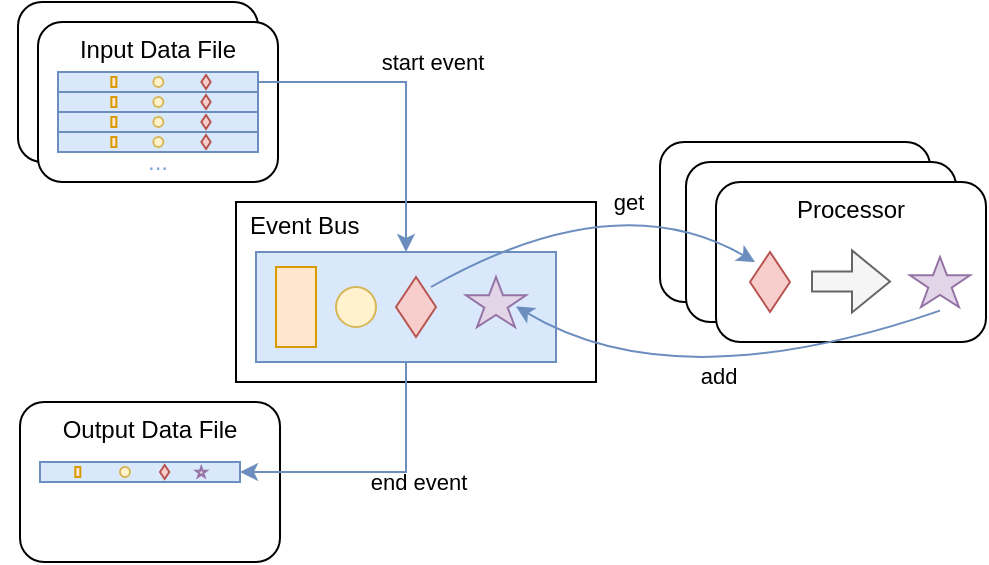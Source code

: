 <mxfile version="22.0.3" type="device">
  <diagram id="C5RBs43oDa-KdzZeNtuy" name="Page-1">
    <mxGraphModel dx="637" dy="477" grid="1" gridSize="10" guides="1" tooltips="1" connect="1" arrows="1" fold="1" page="1" pageScale="1" pageWidth="500" pageHeight="310" math="0" shadow="0">
      <root>
        <mxCell id="WIyWlLk6GJQsqaUBKTNV-0" />
        <mxCell id="WIyWlLk6GJQsqaUBKTNV-1" parent="WIyWlLk6GJQsqaUBKTNV-0" />
        <mxCell id="FHToxOj2eUstRdDKpTd--16" value="" style="group" parent="WIyWlLk6GJQsqaUBKTNV-1" vertex="1" connectable="0">
          <mxGeometry x="11" y="20" width="130" height="90" as="geometry" />
        </mxCell>
        <mxCell id="FHToxOj2eUstRdDKpTd--10" value="" style="rounded=1;whiteSpace=wrap;html=1;fontSize=12;glass=0;strokeWidth=1;shadow=0;horizontal=1;verticalAlign=top;" parent="FHToxOj2eUstRdDKpTd--16" vertex="1">
          <mxGeometry width="120" height="80" as="geometry" />
        </mxCell>
        <mxCell id="FHToxOj2eUstRdDKpTd--11" value="" style="rounded=0;whiteSpace=wrap;html=1;fillColor=#dae8fc;strokeColor=#6c8ebf;" parent="FHToxOj2eUstRdDKpTd--16" vertex="1">
          <mxGeometry x="10" y="25" width="100" height="10" as="geometry" />
        </mxCell>
        <mxCell id="FHToxOj2eUstRdDKpTd--12" value="" style="rounded=0;whiteSpace=wrap;html=1;fillColor=#dae8fc;strokeColor=#6c8ebf;" parent="FHToxOj2eUstRdDKpTd--16" vertex="1">
          <mxGeometry x="10" y="35" width="100" height="10" as="geometry" />
        </mxCell>
        <mxCell id="FHToxOj2eUstRdDKpTd--13" value="" style="rounded=0;whiteSpace=wrap;html=1;fillColor=#dae8fc;strokeColor=#6c8ebf;" parent="FHToxOj2eUstRdDKpTd--16" vertex="1">
          <mxGeometry x="10" y="45" width="100" height="10" as="geometry" />
        </mxCell>
        <mxCell id="FHToxOj2eUstRdDKpTd--14" value="" style="rounded=0;whiteSpace=wrap;html=1;fillColor=#dae8fc;strokeColor=#6c8ebf;" parent="FHToxOj2eUstRdDKpTd--16" vertex="1">
          <mxGeometry x="10" y="55" width="100" height="10" as="geometry" />
        </mxCell>
        <mxCell id="FHToxOj2eUstRdDKpTd--15" value="..." style="text;html=1;strokeColor=none;fillColor=none;align=center;verticalAlign=middle;whiteSpace=wrap;rounded=0;fillStyle=hatch;fontColor=#7EA6E0;" parent="FHToxOj2eUstRdDKpTd--16" vertex="1">
          <mxGeometry x="30" y="50" width="60" height="30" as="geometry" />
        </mxCell>
        <mxCell id="FHToxOj2eUstRdDKpTd--17" value="" style="group" parent="FHToxOj2eUstRdDKpTd--16" vertex="1" connectable="0">
          <mxGeometry x="10" y="10" width="120" height="80" as="geometry" />
        </mxCell>
        <mxCell id="FHToxOj2eUstRdDKpTd--18" value="&lt;div&gt;Input Data File&lt;/div&gt;" style="rounded=1;whiteSpace=wrap;html=1;fontSize=12;glass=0;strokeWidth=1;shadow=0;horizontal=1;verticalAlign=top;" parent="FHToxOj2eUstRdDKpTd--17" vertex="1">
          <mxGeometry width="120" height="80" as="geometry" />
        </mxCell>
        <mxCell id="FHToxOj2eUstRdDKpTd--23" value="..." style="text;html=1;strokeColor=none;fillColor=none;align=center;verticalAlign=middle;whiteSpace=wrap;rounded=0;fillStyle=hatch;fontColor=#7EA6E0;" parent="FHToxOj2eUstRdDKpTd--17" vertex="1">
          <mxGeometry x="30" y="55" width="60" height="30" as="geometry" />
        </mxCell>
        <mxCell id="FHToxOj2eUstRdDKpTd--65" value="" style="group" parent="FHToxOj2eUstRdDKpTd--17" vertex="1" connectable="0">
          <mxGeometry x="10" y="55" width="100" height="10" as="geometry" />
        </mxCell>
        <mxCell id="FHToxOj2eUstRdDKpTd--22" value="" style="rounded=0;whiteSpace=wrap;html=1;fillColor=#dae8fc;strokeColor=#6c8ebf;" parent="FHToxOj2eUstRdDKpTd--65" vertex="1">
          <mxGeometry width="100" height="10" as="geometry" />
        </mxCell>
        <mxCell id="FHToxOj2eUstRdDKpTd--60" value="" style="ellipse;whiteSpace=wrap;html=1;aspect=fixed;fillColor=#fff2cc;strokeColor=#d6b656;" parent="FHToxOj2eUstRdDKpTd--65" vertex="1">
          <mxGeometry x="47.67" y="2.5" width="5" height="5" as="geometry" />
        </mxCell>
        <mxCell id="FHToxOj2eUstRdDKpTd--63" value="" style="rhombus;whiteSpace=wrap;html=1;fillColor=#f8cecc;strokeColor=#b85450;aspect=fixed;" parent="FHToxOj2eUstRdDKpTd--65" vertex="1">
          <mxGeometry x="71.67" y="1.5" width="4.66" height="7" as="geometry" />
        </mxCell>
        <mxCell id="FHToxOj2eUstRdDKpTd--64" value="" style="rounded=0;whiteSpace=wrap;html=1;fillColor=#ffe6cc;strokeColor=#d79b00;" parent="FHToxOj2eUstRdDKpTd--65" vertex="1">
          <mxGeometry x="26.67" y="2.5" width="2.5" height="5" as="geometry" />
        </mxCell>
        <mxCell id="FHToxOj2eUstRdDKpTd--66" value="" style="group" parent="FHToxOj2eUstRdDKpTd--17" vertex="1" connectable="0">
          <mxGeometry x="10" y="45" width="100" height="10" as="geometry" />
        </mxCell>
        <mxCell id="FHToxOj2eUstRdDKpTd--67" value="" style="rounded=0;whiteSpace=wrap;html=1;fillColor=#dae8fc;strokeColor=#6c8ebf;" parent="FHToxOj2eUstRdDKpTd--66" vertex="1">
          <mxGeometry width="100" height="10" as="geometry" />
        </mxCell>
        <mxCell id="FHToxOj2eUstRdDKpTd--68" value="" style="ellipse;whiteSpace=wrap;html=1;aspect=fixed;fillColor=#fff2cc;strokeColor=#d6b656;" parent="FHToxOj2eUstRdDKpTd--66" vertex="1">
          <mxGeometry x="47.67" y="2.5" width="5" height="5" as="geometry" />
        </mxCell>
        <mxCell id="FHToxOj2eUstRdDKpTd--69" value="" style="rhombus;whiteSpace=wrap;html=1;fillColor=#f8cecc;strokeColor=#b85450;aspect=fixed;" parent="FHToxOj2eUstRdDKpTd--66" vertex="1">
          <mxGeometry x="71.67" y="1.5" width="4.66" height="7" as="geometry" />
        </mxCell>
        <mxCell id="FHToxOj2eUstRdDKpTd--70" value="" style="rounded=0;whiteSpace=wrap;html=1;fillColor=#ffe6cc;strokeColor=#d79b00;" parent="FHToxOj2eUstRdDKpTd--66" vertex="1">
          <mxGeometry x="26.67" y="2.5" width="2.5" height="5" as="geometry" />
        </mxCell>
        <mxCell id="FHToxOj2eUstRdDKpTd--71" value="" style="group" parent="FHToxOj2eUstRdDKpTd--17" vertex="1" connectable="0">
          <mxGeometry x="10" y="35" width="100" height="10" as="geometry" />
        </mxCell>
        <mxCell id="FHToxOj2eUstRdDKpTd--72" value="" style="rounded=0;whiteSpace=wrap;html=1;fillColor=#dae8fc;strokeColor=#6c8ebf;" parent="FHToxOj2eUstRdDKpTd--71" vertex="1">
          <mxGeometry width="100" height="10" as="geometry" />
        </mxCell>
        <mxCell id="FHToxOj2eUstRdDKpTd--73" value="" style="ellipse;whiteSpace=wrap;html=1;aspect=fixed;fillColor=#fff2cc;strokeColor=#d6b656;" parent="FHToxOj2eUstRdDKpTd--71" vertex="1">
          <mxGeometry x="47.67" y="2.5" width="5" height="5" as="geometry" />
        </mxCell>
        <mxCell id="FHToxOj2eUstRdDKpTd--74" value="" style="rhombus;whiteSpace=wrap;html=1;fillColor=#f8cecc;strokeColor=#b85450;aspect=fixed;" parent="FHToxOj2eUstRdDKpTd--71" vertex="1">
          <mxGeometry x="71.67" y="1.5" width="4.66" height="7" as="geometry" />
        </mxCell>
        <mxCell id="FHToxOj2eUstRdDKpTd--75" value="" style="rounded=0;whiteSpace=wrap;html=1;fillColor=#ffe6cc;strokeColor=#d79b00;" parent="FHToxOj2eUstRdDKpTd--71" vertex="1">
          <mxGeometry x="26.67" y="2.5" width="2.5" height="5" as="geometry" />
        </mxCell>
        <mxCell id="FHToxOj2eUstRdDKpTd--76" value="" style="group" parent="FHToxOj2eUstRdDKpTd--17" vertex="1" connectable="0">
          <mxGeometry x="10" y="25" width="100" height="10" as="geometry" />
        </mxCell>
        <mxCell id="FHToxOj2eUstRdDKpTd--77" value="" style="rounded=0;whiteSpace=wrap;html=1;fillColor=#dae8fc;strokeColor=#6c8ebf;" parent="FHToxOj2eUstRdDKpTd--76" vertex="1">
          <mxGeometry width="100" height="10" as="geometry" />
        </mxCell>
        <mxCell id="FHToxOj2eUstRdDKpTd--78" value="" style="ellipse;whiteSpace=wrap;html=1;aspect=fixed;fillColor=#fff2cc;strokeColor=#d6b656;" parent="FHToxOj2eUstRdDKpTd--76" vertex="1">
          <mxGeometry x="47.67" y="2.5" width="5" height="5" as="geometry" />
        </mxCell>
        <mxCell id="FHToxOj2eUstRdDKpTd--79" value="" style="rhombus;whiteSpace=wrap;html=1;fillColor=#f8cecc;strokeColor=#b85450;aspect=fixed;" parent="FHToxOj2eUstRdDKpTd--76" vertex="1">
          <mxGeometry x="71.67" y="1.5" width="4.66" height="7" as="geometry" />
        </mxCell>
        <mxCell id="FHToxOj2eUstRdDKpTd--80" value="" style="rounded=0;whiteSpace=wrap;html=1;fillColor=#ffe6cc;strokeColor=#d79b00;" parent="FHToxOj2eUstRdDKpTd--76" vertex="1">
          <mxGeometry x="26.67" y="2.5" width="2.5" height="5" as="geometry" />
        </mxCell>
        <mxCell id="FHToxOj2eUstRdDKpTd--24" value="" style="group" parent="WIyWlLk6GJQsqaUBKTNV-1" vertex="1" connectable="0">
          <mxGeometry x="2" y="210" width="140" height="90" as="geometry" />
        </mxCell>
        <mxCell id="FHToxOj2eUstRdDKpTd--26" value="" style="rounded=0;whiteSpace=wrap;html=1;fillColor=#dae8fc;strokeColor=#6c8ebf;" parent="FHToxOj2eUstRdDKpTd--24" vertex="1">
          <mxGeometry x="10" y="25" width="100" height="10" as="geometry" />
        </mxCell>
        <mxCell id="FHToxOj2eUstRdDKpTd--27" value="" style="rounded=0;whiteSpace=wrap;html=1;fillColor=#dae8fc;strokeColor=#6c8ebf;" parent="FHToxOj2eUstRdDKpTd--24" vertex="1">
          <mxGeometry x="10" y="35" width="100" height="10" as="geometry" />
        </mxCell>
        <mxCell id="FHToxOj2eUstRdDKpTd--28" value="" style="rounded=0;whiteSpace=wrap;html=1;fillColor=#dae8fc;strokeColor=#6c8ebf;" parent="FHToxOj2eUstRdDKpTd--24" vertex="1">
          <mxGeometry x="10" y="45" width="100" height="10" as="geometry" />
        </mxCell>
        <mxCell id="FHToxOj2eUstRdDKpTd--29" value="" style="rounded=0;whiteSpace=wrap;html=1;fillColor=#dae8fc;strokeColor=#6c8ebf;" parent="FHToxOj2eUstRdDKpTd--24" vertex="1">
          <mxGeometry x="10" y="55" width="100" height="10" as="geometry" />
        </mxCell>
        <mxCell id="FHToxOj2eUstRdDKpTd--30" value="..." style="text;html=1;strokeColor=none;fillColor=none;align=center;verticalAlign=middle;whiteSpace=wrap;rounded=0;fillStyle=hatch;fontColor=#7EA6E0;" parent="FHToxOj2eUstRdDKpTd--24" vertex="1">
          <mxGeometry x="30" y="50" width="60" height="30" as="geometry" />
        </mxCell>
        <mxCell id="FHToxOj2eUstRdDKpTd--31" value="" style="group" parent="FHToxOj2eUstRdDKpTd--24" vertex="1" connectable="0">
          <mxGeometry x="10" y="10" width="130" height="80" as="geometry" />
        </mxCell>
        <mxCell id="FHToxOj2eUstRdDKpTd--32" value="&lt;div&gt;Output Data File&lt;/div&gt;" style="rounded=1;whiteSpace=wrap;html=1;fontSize=12;glass=0;strokeWidth=1;shadow=0;horizontal=1;verticalAlign=top;" parent="FHToxOj2eUstRdDKpTd--31" vertex="1">
          <mxGeometry width="130" height="80" as="geometry" />
        </mxCell>
        <mxCell id="FHToxOj2eUstRdDKpTd--81" value="" style="group" parent="FHToxOj2eUstRdDKpTd--31" vertex="1" connectable="0">
          <mxGeometry x="10" y="30" width="100" height="15" as="geometry" />
        </mxCell>
        <mxCell id="FHToxOj2eUstRdDKpTd--82" value="" style="rounded=0;whiteSpace=wrap;html=1;fillColor=#dae8fc;strokeColor=#6c8ebf;" parent="FHToxOj2eUstRdDKpTd--81" vertex="1">
          <mxGeometry width="100" height="10" as="geometry" />
        </mxCell>
        <mxCell id="FHToxOj2eUstRdDKpTd--83" value="" style="ellipse;whiteSpace=wrap;html=1;aspect=fixed;fillColor=#fff2cc;strokeColor=#d6b656;" parent="FHToxOj2eUstRdDKpTd--81" vertex="1">
          <mxGeometry x="40" y="2.5" width="5" height="5" as="geometry" />
        </mxCell>
        <mxCell id="FHToxOj2eUstRdDKpTd--84" value="" style="rhombus;whiteSpace=wrap;html=1;fillColor=#f8cecc;strokeColor=#b85450;aspect=fixed;" parent="FHToxOj2eUstRdDKpTd--81" vertex="1">
          <mxGeometry x="60" y="1.5" width="4.66" height="7" as="geometry" />
        </mxCell>
        <mxCell id="FHToxOj2eUstRdDKpTd--85" value="" style="rounded=0;whiteSpace=wrap;html=1;fillColor=#ffe6cc;strokeColor=#d79b00;" parent="FHToxOj2eUstRdDKpTd--81" vertex="1">
          <mxGeometry x="17.67" y="2.5" width="2.5" height="5" as="geometry" />
        </mxCell>
        <mxCell id="3o-h2bCJ7RnGyizmIcSC-3" value="" style="verticalLabelPosition=bottom;verticalAlign=top;html=1;shape=mxgraph.basic.star;aspect=fixed;fillColor=#e1d5e7;strokeColor=#9673a6;" vertex="1" parent="FHToxOj2eUstRdDKpTd--81">
          <mxGeometry x="78" y="2.5" width="5.26" height="5" as="geometry" />
        </mxCell>
        <mxCell id="FHToxOj2eUstRdDKpTd--55" value="" style="group" parent="WIyWlLk6GJQsqaUBKTNV-1" vertex="1" connectable="0">
          <mxGeometry x="325" y="90" width="163" height="100" as="geometry" />
        </mxCell>
        <mxCell id="3o-h2bCJ7RnGyizmIcSC-7" value="" style="group" vertex="1" connectable="0" parent="FHToxOj2eUstRdDKpTd--55">
          <mxGeometry x="7" width="163" height="100" as="geometry" />
        </mxCell>
        <mxCell id="FHToxOj2eUstRdDKpTd--54" value="" style="rounded=1;whiteSpace=wrap;html=1;fontSize=12;glass=0;strokeWidth=1;shadow=0;verticalAlign=top;" parent="3o-h2bCJ7RnGyizmIcSC-7" vertex="1">
          <mxGeometry width="135" height="80" as="geometry" />
        </mxCell>
        <mxCell id="FHToxOj2eUstRdDKpTd--53" value="" style="rounded=1;whiteSpace=wrap;html=1;fontSize=12;glass=0;strokeWidth=1;shadow=0;verticalAlign=top;" parent="3o-h2bCJ7RnGyizmIcSC-7" vertex="1">
          <mxGeometry x="13" y="10" width="135" height="80" as="geometry" />
        </mxCell>
        <mxCell id="WIyWlLk6GJQsqaUBKTNV-7" value="Processor" style="rounded=1;whiteSpace=wrap;html=1;fontSize=12;glass=0;strokeWidth=1;shadow=0;verticalAlign=top;" parent="3o-h2bCJ7RnGyizmIcSC-7" vertex="1">
          <mxGeometry x="28" y="20" width="135" height="80" as="geometry" />
        </mxCell>
        <mxCell id="FHToxOj2eUstRdDKpTd--48" value="" style="rhombus;whiteSpace=wrap;html=1;fillColor=#f8cecc;strokeColor=#b85450;perimeterSpacing=5;" parent="3o-h2bCJ7RnGyizmIcSC-7" vertex="1">
          <mxGeometry x="45" y="55" width="20" height="30" as="geometry" />
        </mxCell>
        <mxCell id="FHToxOj2eUstRdDKpTd--52" value="" style="shape=flexArrow;endArrow=classic;html=1;rounded=0;fillColor=#f5f5f5;strokeColor=#666666;" parent="3o-h2bCJ7RnGyizmIcSC-7" edge="1">
          <mxGeometry width="50" height="50" relative="1" as="geometry">
            <mxPoint x="75.5" y="69.71" as="sourcePoint" />
            <mxPoint x="115.5" y="69.71" as="targetPoint" />
          </mxGeometry>
        </mxCell>
        <mxCell id="3o-h2bCJ7RnGyizmIcSC-5" value="" style="verticalLabelPosition=bottom;verticalAlign=top;html=1;shape=mxgraph.basic.star;fillColor=#e1d5e7;strokeColor=#9673a6;perimeterSpacing=15;" vertex="1" parent="3o-h2bCJ7RnGyizmIcSC-7">
          <mxGeometry x="125" y="57.5" width="30" height="25" as="geometry" />
        </mxCell>
        <mxCell id="3o-h2bCJ7RnGyizmIcSC-2" value="" style="group" vertex="1" connectable="0" parent="WIyWlLk6GJQsqaUBKTNV-1">
          <mxGeometry x="120" y="120" width="180" height="90" as="geometry" />
        </mxCell>
        <mxCell id="3o-h2bCJ7RnGyizmIcSC-6" value="" style="group" vertex="1" connectable="0" parent="3o-h2bCJ7RnGyizmIcSC-2">
          <mxGeometry width="180" height="90" as="geometry" />
        </mxCell>
        <mxCell id="FHToxOj2eUstRdDKpTd--40" value="Event Bus" style="rounded=0;whiteSpace=wrap;html=1;verticalAlign=top;align=left;spacingLeft=5;spacingTop=-2;" parent="3o-h2bCJ7RnGyizmIcSC-6" vertex="1">
          <mxGeometry width="180" height="90" as="geometry" />
        </mxCell>
        <mxCell id="FHToxOj2eUstRdDKpTd--38" value="" style="rounded=0;whiteSpace=wrap;html=1;fillColor=#dae8fc;strokeColor=#6c8ebf;" parent="3o-h2bCJ7RnGyizmIcSC-6" vertex="1">
          <mxGeometry x="10" y="25" width="150" height="55" as="geometry" />
        </mxCell>
        <mxCell id="FHToxOj2eUstRdDKpTd--41" value="" style="rounded=0;whiteSpace=wrap;html=1;fillColor=#ffe6cc;strokeColor=#d79b00;" parent="3o-h2bCJ7RnGyizmIcSC-2" vertex="1">
          <mxGeometry x="20" y="32.5" width="20" height="40" as="geometry" />
        </mxCell>
        <mxCell id="FHToxOj2eUstRdDKpTd--42" value="" style="ellipse;whiteSpace=wrap;html=1;aspect=fixed;fillColor=#fff2cc;strokeColor=#d6b656;" parent="3o-h2bCJ7RnGyizmIcSC-2" vertex="1">
          <mxGeometry x="50" y="42.5" width="20" height="20" as="geometry" />
        </mxCell>
        <mxCell id="FHToxOj2eUstRdDKpTd--43" value="" style="rhombus;whiteSpace=wrap;html=1;fillColor=#f8cecc;strokeColor=#b85450;perimeterSpacing=5;" parent="3o-h2bCJ7RnGyizmIcSC-2" vertex="1">
          <mxGeometry x="80" y="37.5" width="20" height="30" as="geometry" />
        </mxCell>
        <mxCell id="3o-h2bCJ7RnGyizmIcSC-4" value="" style="verticalLabelPosition=bottom;verticalAlign=top;html=1;shape=mxgraph.basic.star;fillColor=#e1d5e7;strokeColor=#9673a6;perimeterSpacing=15;" vertex="1" parent="3o-h2bCJ7RnGyizmIcSC-2">
          <mxGeometry x="115" y="37.5" width="30" height="25" as="geometry" />
        </mxCell>
        <mxCell id="Bh_BTeXgZDsY3vDCrFj1-9" value="" style="edgeStyle=orthogonalEdgeStyle;rounded=0;orthogonalLoop=1;jettySize=auto;html=1;entryX=0.5;entryY=0;entryDx=0;entryDy=0;fillColor=#dae8fc;strokeColor=#6c8ebf;exitX=1;exitY=0.5;exitDx=0;exitDy=0;" parent="WIyWlLk6GJQsqaUBKTNV-1" source="FHToxOj2eUstRdDKpTd--77" target="FHToxOj2eUstRdDKpTd--38" edge="1">
          <mxGeometry relative="1" as="geometry">
            <mxPoint x="150" y="62.5" as="sourcePoint" />
            <mxPoint x="240" y="110" as="targetPoint" />
          </mxGeometry>
        </mxCell>
        <mxCell id="Bh_BTeXgZDsY3vDCrFj1-29" value="start event" style="edgeLabel;html=1;align=center;verticalAlign=middle;resizable=0;points=[];spacing=10;labelBackgroundColor=none;" parent="Bh_BTeXgZDsY3vDCrFj1-9" vertex="1" connectable="0">
          <mxGeometry x="-0.114" y="-3" relative="1" as="geometry">
            <mxPoint x="16" y="-13" as="offset" />
          </mxGeometry>
        </mxCell>
        <mxCell id="Bh_BTeXgZDsY3vDCrFj1-10" value="" style="edgeStyle=orthogonalEdgeStyle;rounded=0;orthogonalLoop=1;jettySize=auto;html=1;entryX=1;entryY=0.5;entryDx=0;entryDy=0;exitX=0.5;exitY=1;exitDx=0;exitDy=0;fillColor=#dae8fc;strokeColor=#6c8ebf;" parent="WIyWlLk6GJQsqaUBKTNV-1" source="FHToxOj2eUstRdDKpTd--38" target="FHToxOj2eUstRdDKpTd--82" edge="1">
          <mxGeometry relative="1" as="geometry">
            <mxPoint x="150" y="250" as="targetPoint" />
            <mxPoint x="240" y="230" as="sourcePoint" />
          </mxGeometry>
        </mxCell>
        <mxCell id="Bh_BTeXgZDsY3vDCrFj1-30" value="&lt;div&gt;end event&lt;/div&gt;" style="edgeLabel;html=1;align=center;verticalAlign=middle;resizable=0;points=[];labelBackgroundColor=none;" parent="Bh_BTeXgZDsY3vDCrFj1-10" vertex="1" connectable="0">
          <mxGeometry x="-0.031" y="5" relative="1" as="geometry">
            <mxPoint x="18" as="offset" />
          </mxGeometry>
        </mxCell>
        <mxCell id="Bh_BTeXgZDsY3vDCrFj1-14" value="" style="curved=1;endArrow=classic;html=1;rounded=0;exitX=1;exitY=0;exitDx=0;exitDy=0;fillColor=#dae8fc;strokeColor=#6c8ebf;movable=1;resizable=1;rotatable=1;deletable=1;editable=1;locked=0;connectable=1;entryX=0;entryY=0;entryDx=0;entryDy=0;" parent="WIyWlLk6GJQsqaUBKTNV-1" source="FHToxOj2eUstRdDKpTd--43" target="FHToxOj2eUstRdDKpTd--48" edge="1">
          <mxGeometry width="50" height="50" relative="1" as="geometry">
            <mxPoint x="265" y="330" as="sourcePoint" />
            <mxPoint x="360" y="150" as="targetPoint" />
            <Array as="points">
              <mxPoint x="310" y="110" />
            </Array>
          </mxGeometry>
        </mxCell>
        <mxCell id="Bh_BTeXgZDsY3vDCrFj1-31" value="get" style="edgeLabel;html=1;align=center;verticalAlign=middle;resizable=0;points=[];" parent="Bh_BTeXgZDsY3vDCrFj1-14" vertex="1" connectable="0">
          <mxGeometry x="0.125" y="-5" relative="1" as="geometry">
            <mxPoint x="4" y="5" as="offset" />
          </mxGeometry>
        </mxCell>
        <mxCell id="Bh_BTeXgZDsY3vDCrFj1-15" value="" style="curved=1;endArrow=classic;html=1;rounded=0;entryX=0.667;entryY=0.54;entryDx=0;entryDy=0;fillColor=#dae8fc;strokeColor=#6c8ebf;exitX=0.5;exitY=0.76;exitDx=0;exitDy=0;exitPerimeter=0;entryPerimeter=0;" parent="WIyWlLk6GJQsqaUBKTNV-1" source="3o-h2bCJ7RnGyizmIcSC-5" target="3o-h2bCJ7RnGyizmIcSC-4" edge="1">
          <mxGeometry width="50" height="50" relative="1" as="geometry">
            <mxPoint x="458" y="170" as="sourcePoint" />
            <mxPoint x="266" y="176.5" as="targetPoint" />
            <Array as="points">
              <mxPoint x="340" y="220" />
            </Array>
          </mxGeometry>
        </mxCell>
        <mxCell id="Bh_BTeXgZDsY3vDCrFj1-32" value="add" style="edgeLabel;html=1;align=center;verticalAlign=middle;resizable=0;points=[];labelBackgroundColor=none;" parent="Bh_BTeXgZDsY3vDCrFj1-15" vertex="1" connectable="0">
          <mxGeometry x="-0.123" y="-3" relative="1" as="geometry">
            <mxPoint x="-14" y="2" as="offset" />
          </mxGeometry>
        </mxCell>
      </root>
    </mxGraphModel>
  </diagram>
</mxfile>
